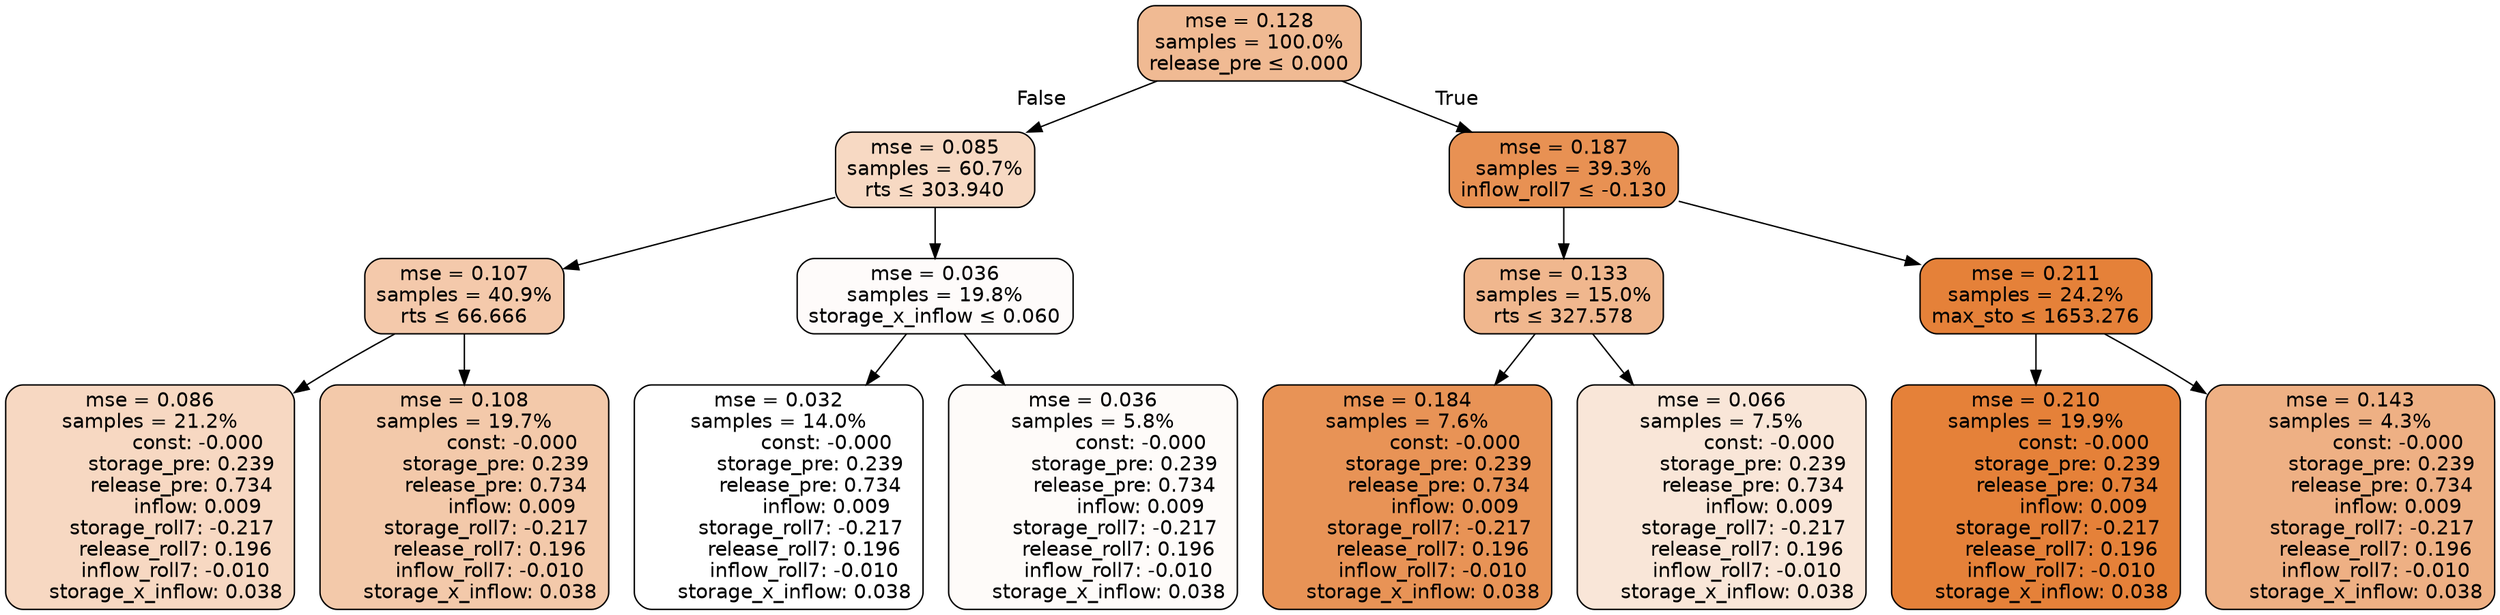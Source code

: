 digraph tree {
node [shape=rectangle, style="filled, rounded", color="black", fontname=helvetica] ;
edge [fontname=helvetica] ;
	"0" [label="mse = 0.128
samples = 100.0%
release_pre &le; 0.000", fillcolor="#f0ba93"]
	"1" [label="mse = 0.085
samples = 60.7%
rts &le; 303.940", fillcolor="#f7d9c3"]
	"2" [label="mse = 0.107
samples = 40.9%
rts &le; 66.666", fillcolor="#f4c9ab"]
	"3" [label="mse = 0.086
samples = 21.2%
               const: -0.000
          storage_pre: 0.239
          release_pre: 0.734
               inflow: 0.009
       storage_roll7: -0.217
        release_roll7: 0.196
        inflow_roll7: -0.010
     storage_x_inflow: 0.038", fillcolor="#f7d8c2"]
	"4" [label="mse = 0.108
samples = 19.7%
               const: -0.000
          storage_pre: 0.239
          release_pre: 0.734
               inflow: 0.009
       storage_roll7: -0.217
        release_roll7: 0.196
        inflow_roll7: -0.010
     storage_x_inflow: 0.038", fillcolor="#f3c9aa"]
	"5" [label="mse = 0.036
samples = 19.8%
storage_x_inflow &le; 0.060", fillcolor="#fefbfa"]
	"6" [label="mse = 0.032
samples = 14.0%
               const: -0.000
          storage_pre: 0.239
          release_pre: 0.734
               inflow: 0.009
       storage_roll7: -0.217
        release_roll7: 0.196
        inflow_roll7: -0.010
     storage_x_inflow: 0.038", fillcolor="#ffffff"]
	"7" [label="mse = 0.036
samples = 5.8%
               const: -0.000
          storage_pre: 0.239
          release_pre: 0.734
               inflow: 0.009
       storage_roll7: -0.217
        release_roll7: 0.196
        inflow_roll7: -0.010
     storage_x_inflow: 0.038", fillcolor="#fefbf9"]
	"8" [label="mse = 0.187
samples = 39.3%
inflow_roll7 &le; -0.130", fillcolor="#e89153"]
	"9" [label="mse = 0.133
samples = 15.0%
rts &le; 327.578", fillcolor="#f0b78e"]
	"10" [label="mse = 0.184
samples = 7.6%
               const: -0.000
          storage_pre: 0.239
          release_pre: 0.734
               inflow: 0.009
       storage_roll7: -0.217
        release_roll7: 0.196
        inflow_roll7: -0.010
     storage_x_inflow: 0.038", fillcolor="#e89356"]
	"11" [label="mse = 0.066
samples = 7.5%
               const: -0.000
          storage_pre: 0.239
          release_pre: 0.734
               inflow: 0.009
       storage_roll7: -0.217
        release_roll7: 0.196
        inflow_roll7: -0.010
     storage_x_inflow: 0.038", fillcolor="#f9e6d8"]
	"12" [label="mse = 0.211
samples = 24.2%
max_sto &le; 1653.276", fillcolor="#e58139"]
	"13" [label="mse = 0.210
samples = 19.9%
               const: -0.000
          storage_pre: 0.239
          release_pre: 0.734
               inflow: 0.009
       storage_roll7: -0.217
        release_roll7: 0.196
        inflow_roll7: -0.010
     storage_x_inflow: 0.038", fillcolor="#e58139"]
	"14" [label="mse = 0.143
samples = 4.3%
               const: -0.000
          storage_pre: 0.239
          release_pre: 0.734
               inflow: 0.009
       storage_roll7: -0.217
        release_roll7: 0.196
        inflow_roll7: -0.010
     storage_x_inflow: 0.038", fillcolor="#eeb084"]

	"0" -> "1" [labeldistance=2.5, labelangle=45, headlabel="False"]
	"1" -> "2"
	"2" -> "3"
	"2" -> "4"
	"1" -> "5"
	"5" -> "6"
	"5" -> "7"
	"0" -> "8" [labeldistance=2.5, labelangle=-45, headlabel="True"]
	"8" -> "9"
	"9" -> "10"
	"9" -> "11"
	"8" -> "12"
	"12" -> "13"
	"12" -> "14"
}